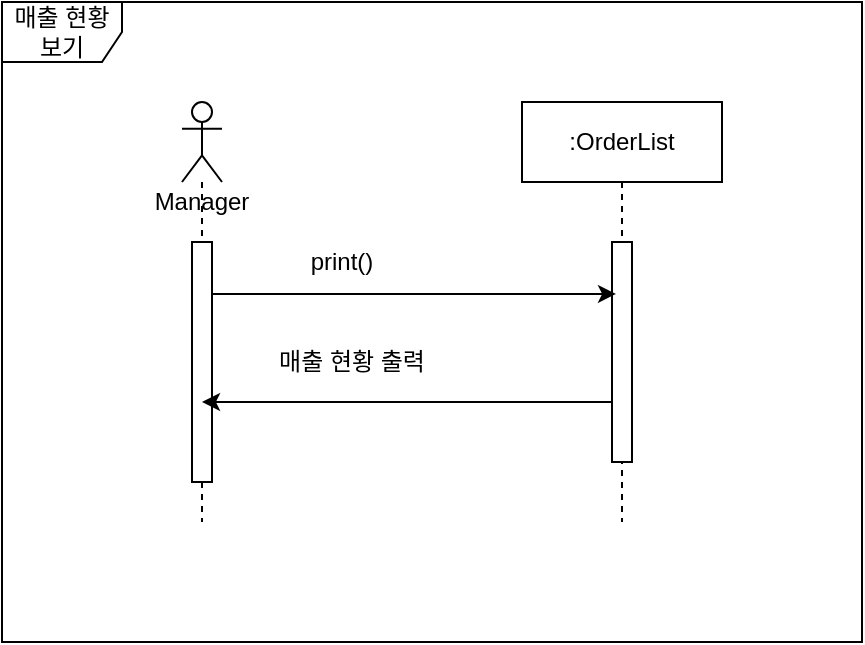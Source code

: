 <mxfile version="14.0.5" type="github">
  <diagram id="Wuo-hazpU9WmYOUMt79S" name="Page-1">
    <mxGraphModel dx="2062" dy="1097" grid="1" gridSize="10" guides="1" tooltips="1" connect="1" arrows="1" fold="1" page="1" pageScale="1" pageWidth="827" pageHeight="1169" math="0" shadow="0">
      <root>
        <mxCell id="0" />
        <mxCell id="1" parent="0" />
        <mxCell id="FP87DcHSXn8VrHamHmnh-1" value="" style="shape=umlLifeline;participant=umlActor;perimeter=lifelinePerimeter;whiteSpace=wrap;html=1;container=1;collapsible=0;recursiveResize=0;verticalAlign=top;spacingTop=36;outlineConnect=0;" parent="1" vertex="1">
          <mxGeometry x="100" y="150" width="20" height="210" as="geometry" />
        </mxCell>
        <mxCell id="FP87DcHSXn8VrHamHmnh-3" value="" style="html=1;points=[];perimeter=orthogonalPerimeter;" parent="FP87DcHSXn8VrHamHmnh-1" vertex="1">
          <mxGeometry x="5" y="70" width="10" height="120" as="geometry" />
        </mxCell>
        <mxCell id="FP87DcHSXn8VrHamHmnh-2" value="Manager" style="text;html=1;strokeColor=none;fillColor=none;align=center;verticalAlign=middle;whiteSpace=wrap;rounded=0;" parent="1" vertex="1">
          <mxGeometry x="90" y="190" width="40" height="20" as="geometry" />
        </mxCell>
        <mxCell id="FP87DcHSXn8VrHamHmnh-4" value=":OrderList" style="shape=umlLifeline;perimeter=lifelinePerimeter;whiteSpace=wrap;html=1;container=1;collapsible=0;recursiveResize=0;outlineConnect=0;" parent="1" vertex="1">
          <mxGeometry x="270" y="150" width="100" height="210" as="geometry" />
        </mxCell>
        <mxCell id="FP87DcHSXn8VrHamHmnh-5" value="" style="html=1;points=[];perimeter=orthogonalPerimeter;" parent="FP87DcHSXn8VrHamHmnh-4" vertex="1">
          <mxGeometry x="45" y="70" width="10" height="110" as="geometry" />
        </mxCell>
        <mxCell id="FP87DcHSXn8VrHamHmnh-6" style="edgeStyle=orthogonalEdgeStyle;rounded=0;orthogonalLoop=1;jettySize=auto;html=1;entryX=0.2;entryY=0.236;entryDx=0;entryDy=0;entryPerimeter=0;" parent="1" source="FP87DcHSXn8VrHamHmnh-3" target="FP87DcHSXn8VrHamHmnh-5" edge="1">
          <mxGeometry relative="1" as="geometry">
            <Array as="points">
              <mxPoint x="200" y="246" />
              <mxPoint x="200" y="246" />
            </Array>
          </mxGeometry>
        </mxCell>
        <mxCell id="FP87DcHSXn8VrHamHmnh-8" style="edgeStyle=orthogonalEdgeStyle;rounded=0;orthogonalLoop=1;jettySize=auto;html=1;" parent="1" source="FP87DcHSXn8VrHamHmnh-5" target="FP87DcHSXn8VrHamHmnh-1" edge="1">
          <mxGeometry relative="1" as="geometry">
            <Array as="points">
              <mxPoint x="280" y="300" />
              <mxPoint x="280" y="300" />
            </Array>
          </mxGeometry>
        </mxCell>
        <mxCell id="FP87DcHSXn8VrHamHmnh-9" value="매출 현황 출력" style="text;html=1;strokeColor=none;fillColor=none;align=center;verticalAlign=middle;whiteSpace=wrap;rounded=0;" parent="1" vertex="1">
          <mxGeometry x="130" y="270" width="110" height="20" as="geometry" />
        </mxCell>
        <mxCell id="FP87DcHSXn8VrHamHmnh-10" value="print()" style="text;html=1;strokeColor=none;fillColor=none;align=center;verticalAlign=middle;whiteSpace=wrap;rounded=0;" parent="1" vertex="1">
          <mxGeometry x="160" y="220" width="40" height="20" as="geometry" />
        </mxCell>
        <mxCell id="FP87DcHSXn8VrHamHmnh-11" value="매출 현황 보기" style="shape=umlFrame;whiteSpace=wrap;html=1;" parent="1" vertex="1">
          <mxGeometry x="10" y="100" width="430" height="320" as="geometry" />
        </mxCell>
      </root>
    </mxGraphModel>
  </diagram>
</mxfile>
